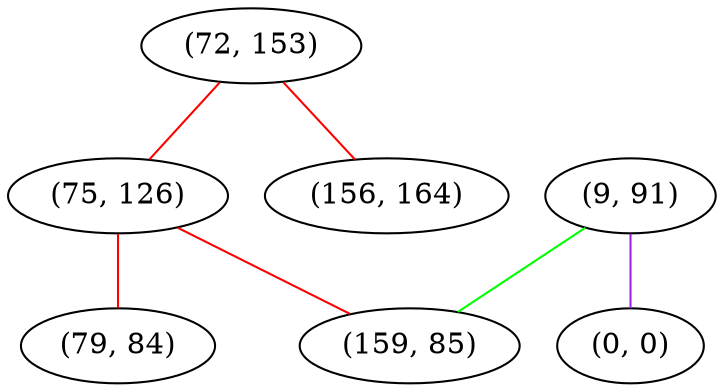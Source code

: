 graph "" {
"(72, 153)";
"(9, 91)";
"(75, 126)";
"(79, 84)";
"(0, 0)";
"(156, 164)";
"(159, 85)";
"(72, 153)" -- "(156, 164)"  [color=red, key=0, weight=1];
"(72, 153)" -- "(75, 126)"  [color=red, key=0, weight=1];
"(9, 91)" -- "(159, 85)"  [color=green, key=0, weight=2];
"(9, 91)" -- "(0, 0)"  [color=purple, key=0, weight=4];
"(75, 126)" -- "(79, 84)"  [color=red, key=0, weight=1];
"(75, 126)" -- "(159, 85)"  [color=red, key=0, weight=1];
}
